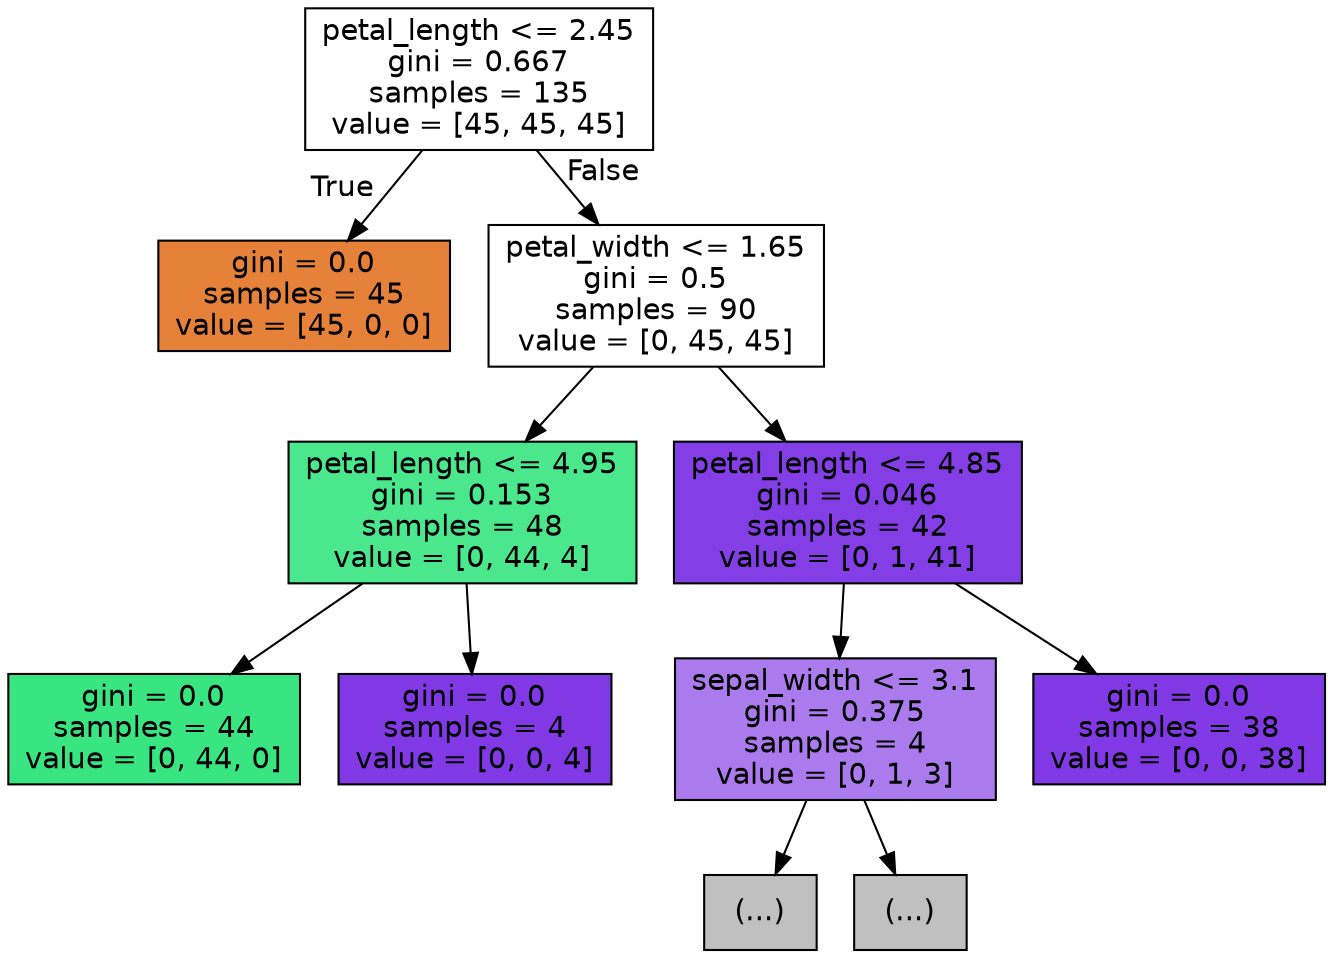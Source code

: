 digraph Tree {
node [shape=box, style="filled", color="black", fontname="helvetica"] ;
edge [fontname="helvetica"] ;
0 [label="petal_length <= 2.45\ngini = 0.667\nsamples = 135\nvalue = [45, 45, 45]", fillcolor="#ffffff"] ;
1 [label="gini = 0.0\nsamples = 45\nvalue = [45, 0, 0]", fillcolor="#e58139"] ;
0 -> 1 [labeldistance=2.5, labelangle=45, headlabel="True"] ;
2 [label="petal_width <= 1.65\ngini = 0.5\nsamples = 90\nvalue = [0, 45, 45]", fillcolor="#ffffff"] ;
0 -> 2 [labeldistance=2.5, labelangle=-45, headlabel="False"] ;
3 [label="petal_length <= 4.95\ngini = 0.153\nsamples = 48\nvalue = [0, 44, 4]", fillcolor="#4be78c"] ;
2 -> 3 ;
4 [label="gini = 0.0\nsamples = 44\nvalue = [0, 44, 0]", fillcolor="#39e581"] ;
3 -> 4 ;
5 [label="gini = 0.0\nsamples = 4\nvalue = [0, 0, 4]", fillcolor="#8139e5"] ;
3 -> 5 ;
6 [label="petal_length <= 4.85\ngini = 0.046\nsamples = 42\nvalue = [0, 1, 41]", fillcolor="#843ee6"] ;
2 -> 6 ;
7 [label="sepal_width <= 3.1\ngini = 0.375\nsamples = 4\nvalue = [0, 1, 3]", fillcolor="#ab7bee"] ;
6 -> 7 ;
8 [label="(...)", fillcolor="#C0C0C0"] ;
7 -> 8 ;
9 [label="(...)", fillcolor="#C0C0C0"] ;
7 -> 9 ;
10 [label="gini = 0.0\nsamples = 38\nvalue = [0, 0, 38]", fillcolor="#8139e5"] ;
6 -> 10 ;
}